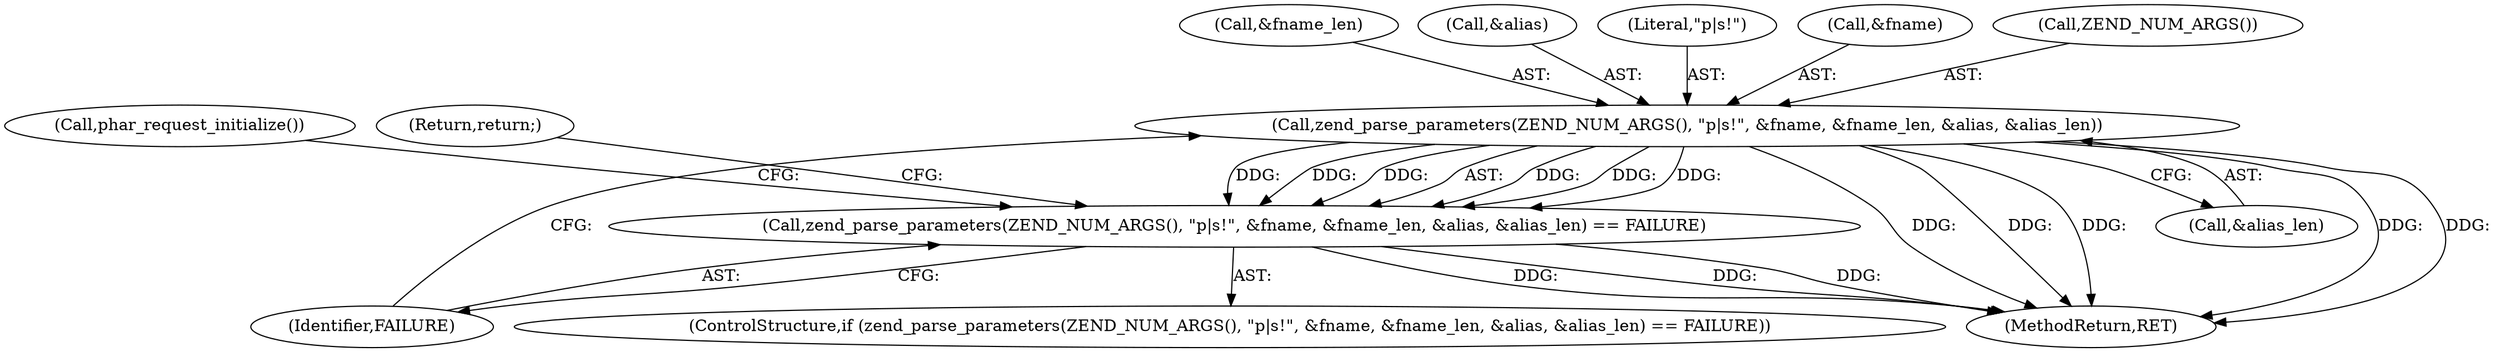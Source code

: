 digraph "0_php_1e9b175204e3286d64dfd6c9f09151c31b5e099a_1@pointer" {
"1000118" [label="(Call,zend_parse_parameters(ZEND_NUM_ARGS(), \"p|s!\", &fname, &fname_len, &alias, &alias_len))"];
"1000117" [label="(Call,zend_parse_parameters(ZEND_NUM_ARGS(), \"p|s!\", &fname, &fname_len, &alias, &alias_len) == FAILURE)"];
"1000127" [label="(Call,&alias_len)"];
"1000123" [label="(Call,&fname_len)"];
"1000125" [label="(Call,&alias)"];
"1000120" [label="(Literal,\"p|s!\")"];
"1000131" [label="(Return,return;)"];
"1000132" [label="(Call,phar_request_initialize())"];
"1000117" [label="(Call,zend_parse_parameters(ZEND_NUM_ARGS(), \"p|s!\", &fname, &fname_len, &alias, &alias_len) == FAILURE)"];
"1000155" [label="(MethodReturn,RET)"];
"1000121" [label="(Call,&fname)"];
"1000129" [label="(Identifier,FAILURE)"];
"1000118" [label="(Call,zend_parse_parameters(ZEND_NUM_ARGS(), \"p|s!\", &fname, &fname_len, &alias, &alias_len))"];
"1000119" [label="(Call,ZEND_NUM_ARGS())"];
"1000116" [label="(ControlStructure,if (zend_parse_parameters(ZEND_NUM_ARGS(), \"p|s!\", &fname, &fname_len, &alias, &alias_len) == FAILURE))"];
"1000118" -> "1000117"  [label="AST: "];
"1000118" -> "1000127"  [label="CFG: "];
"1000119" -> "1000118"  [label="AST: "];
"1000120" -> "1000118"  [label="AST: "];
"1000121" -> "1000118"  [label="AST: "];
"1000123" -> "1000118"  [label="AST: "];
"1000125" -> "1000118"  [label="AST: "];
"1000127" -> "1000118"  [label="AST: "];
"1000129" -> "1000118"  [label="CFG: "];
"1000118" -> "1000155"  [label="DDG: "];
"1000118" -> "1000155"  [label="DDG: "];
"1000118" -> "1000155"  [label="DDG: "];
"1000118" -> "1000155"  [label="DDG: "];
"1000118" -> "1000155"  [label="DDG: "];
"1000118" -> "1000117"  [label="DDG: "];
"1000118" -> "1000117"  [label="DDG: "];
"1000118" -> "1000117"  [label="DDG: "];
"1000118" -> "1000117"  [label="DDG: "];
"1000118" -> "1000117"  [label="DDG: "];
"1000118" -> "1000117"  [label="DDG: "];
"1000117" -> "1000116"  [label="AST: "];
"1000117" -> "1000129"  [label="CFG: "];
"1000129" -> "1000117"  [label="AST: "];
"1000131" -> "1000117"  [label="CFG: "];
"1000132" -> "1000117"  [label="CFG: "];
"1000117" -> "1000155"  [label="DDG: "];
"1000117" -> "1000155"  [label="DDG: "];
"1000117" -> "1000155"  [label="DDG: "];
}

